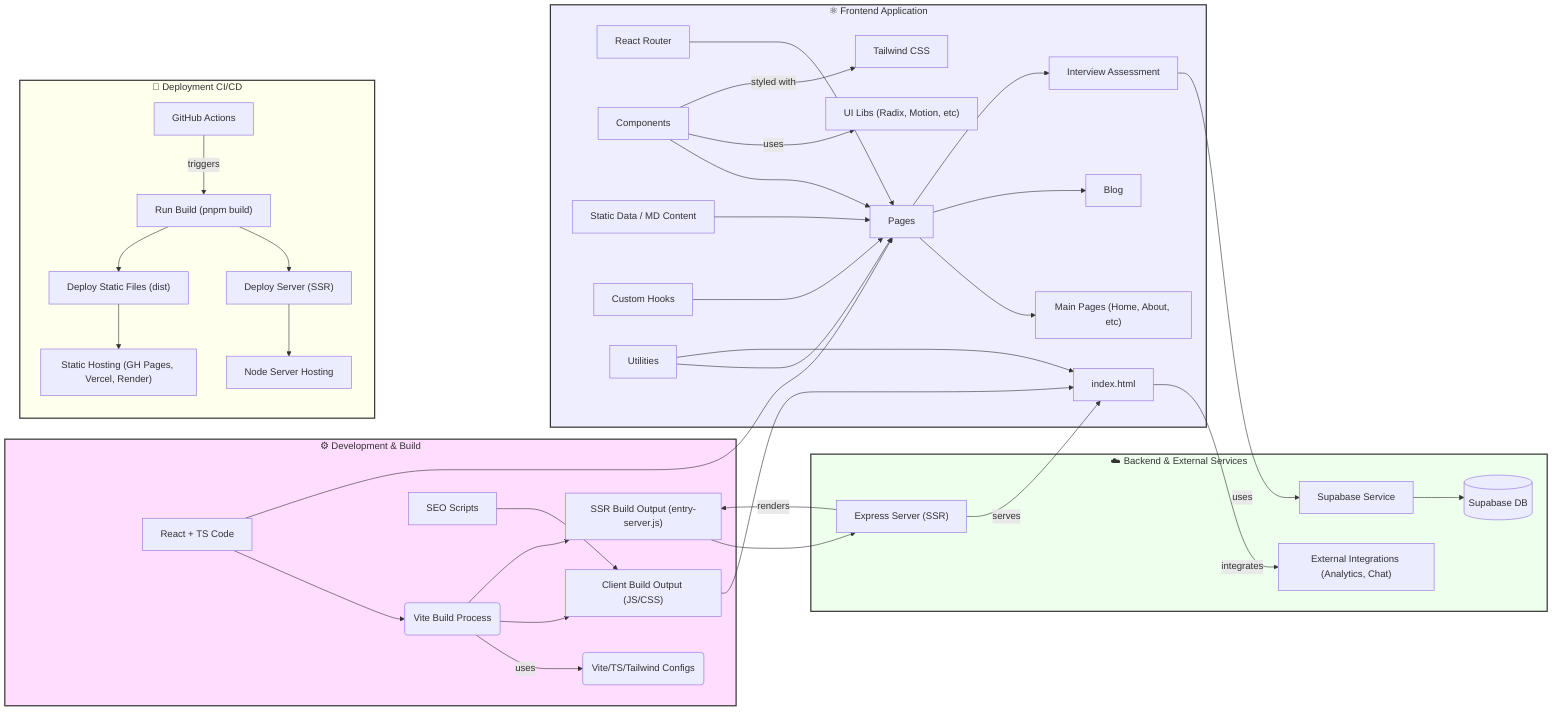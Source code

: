 flowchart LR
 subgraph s1["⚙️ Development & Build"]
        B("Vite Build Process")
        A["React + TS Code"]
        TC("Vite/TS/Tailwind Configs")
        C["Client Build Output (JS/CSS)"]
        D["SSR Build Output (entry-server.js)"]
        S["SEO Scripts"]
  end
 subgraph s2["⚛️ Frontend Application"]
        P["Pages"]
        R["React Router"]
        P_Main["Main Pages (Home, About, etc)"]
        P_Blog["Blog"]
        P_Interview["Interview Assessment"]
        Comp["Components"]
        UILibs["UI Libs (Radix, Motion, etc)"]
        TailwindCSS["Tailwind CSS"]
        Data["Static Data / MD Content"]
        Hooks["Custom Hooks"]
        Utils["Utilities"]
        IndexHTML["index.html"]
  end
 subgraph s3["☁️ Backend & External Services"]
        SSR["Express Server (SSR)"]
        SupaServ["Supabase Service"]
        SupaDB[("Supabase DB")]
        ExtInt["External Integrations (Analytics, Chat)"]
  end
 subgraph s4["🚀 Deployment CI/CD"]
        GHA["GitHub Actions"]
        Build["Run Build (pnpm build)"]
        DeployStatic["Deploy Static Files (dist)"]
        DeployServer["Deploy Server (SSR)"]
        Hosting["Static Hosting (GH Pages, Vercel, Render)"]
        ServerHosting["Node Server Hosting"]
  end
    A --> B & P
    B -- uses --> TC
    B --> C & D
    S --> C
    R --> P
    P --> P_Main & P_Blog & P_Interview
    Comp --> P
    Comp -- uses --> UILibs
    Comp -- styled with --> TailwindCSS
    Data --> P
    Hooks --> P
    Utils --> P & IndexHTML
    SSR -- serves --> IndexHTML
    SSR -- renders --> D
    P_Interview -- uses --> SupaServ
    SupaServ --> SupaDB
    IndexHTML -- integrates --> ExtInt
    GHA -- triggers --> Build
    Build --> DeployStatic & DeployServer
    DeployStatic --> Hosting
    DeployServer --> ServerHosting
    C --> IndexHTML
    D --> SSR
    style s1 fill:#fdf,stroke:#333,stroke-width:2px
    style s2 fill:#eef,stroke:#333,stroke-width:2px
    style s3 fill:#efe,stroke:#333,stroke-width:2px
    style s4 fill:#ffe,stroke:#333,stroke-width:2px